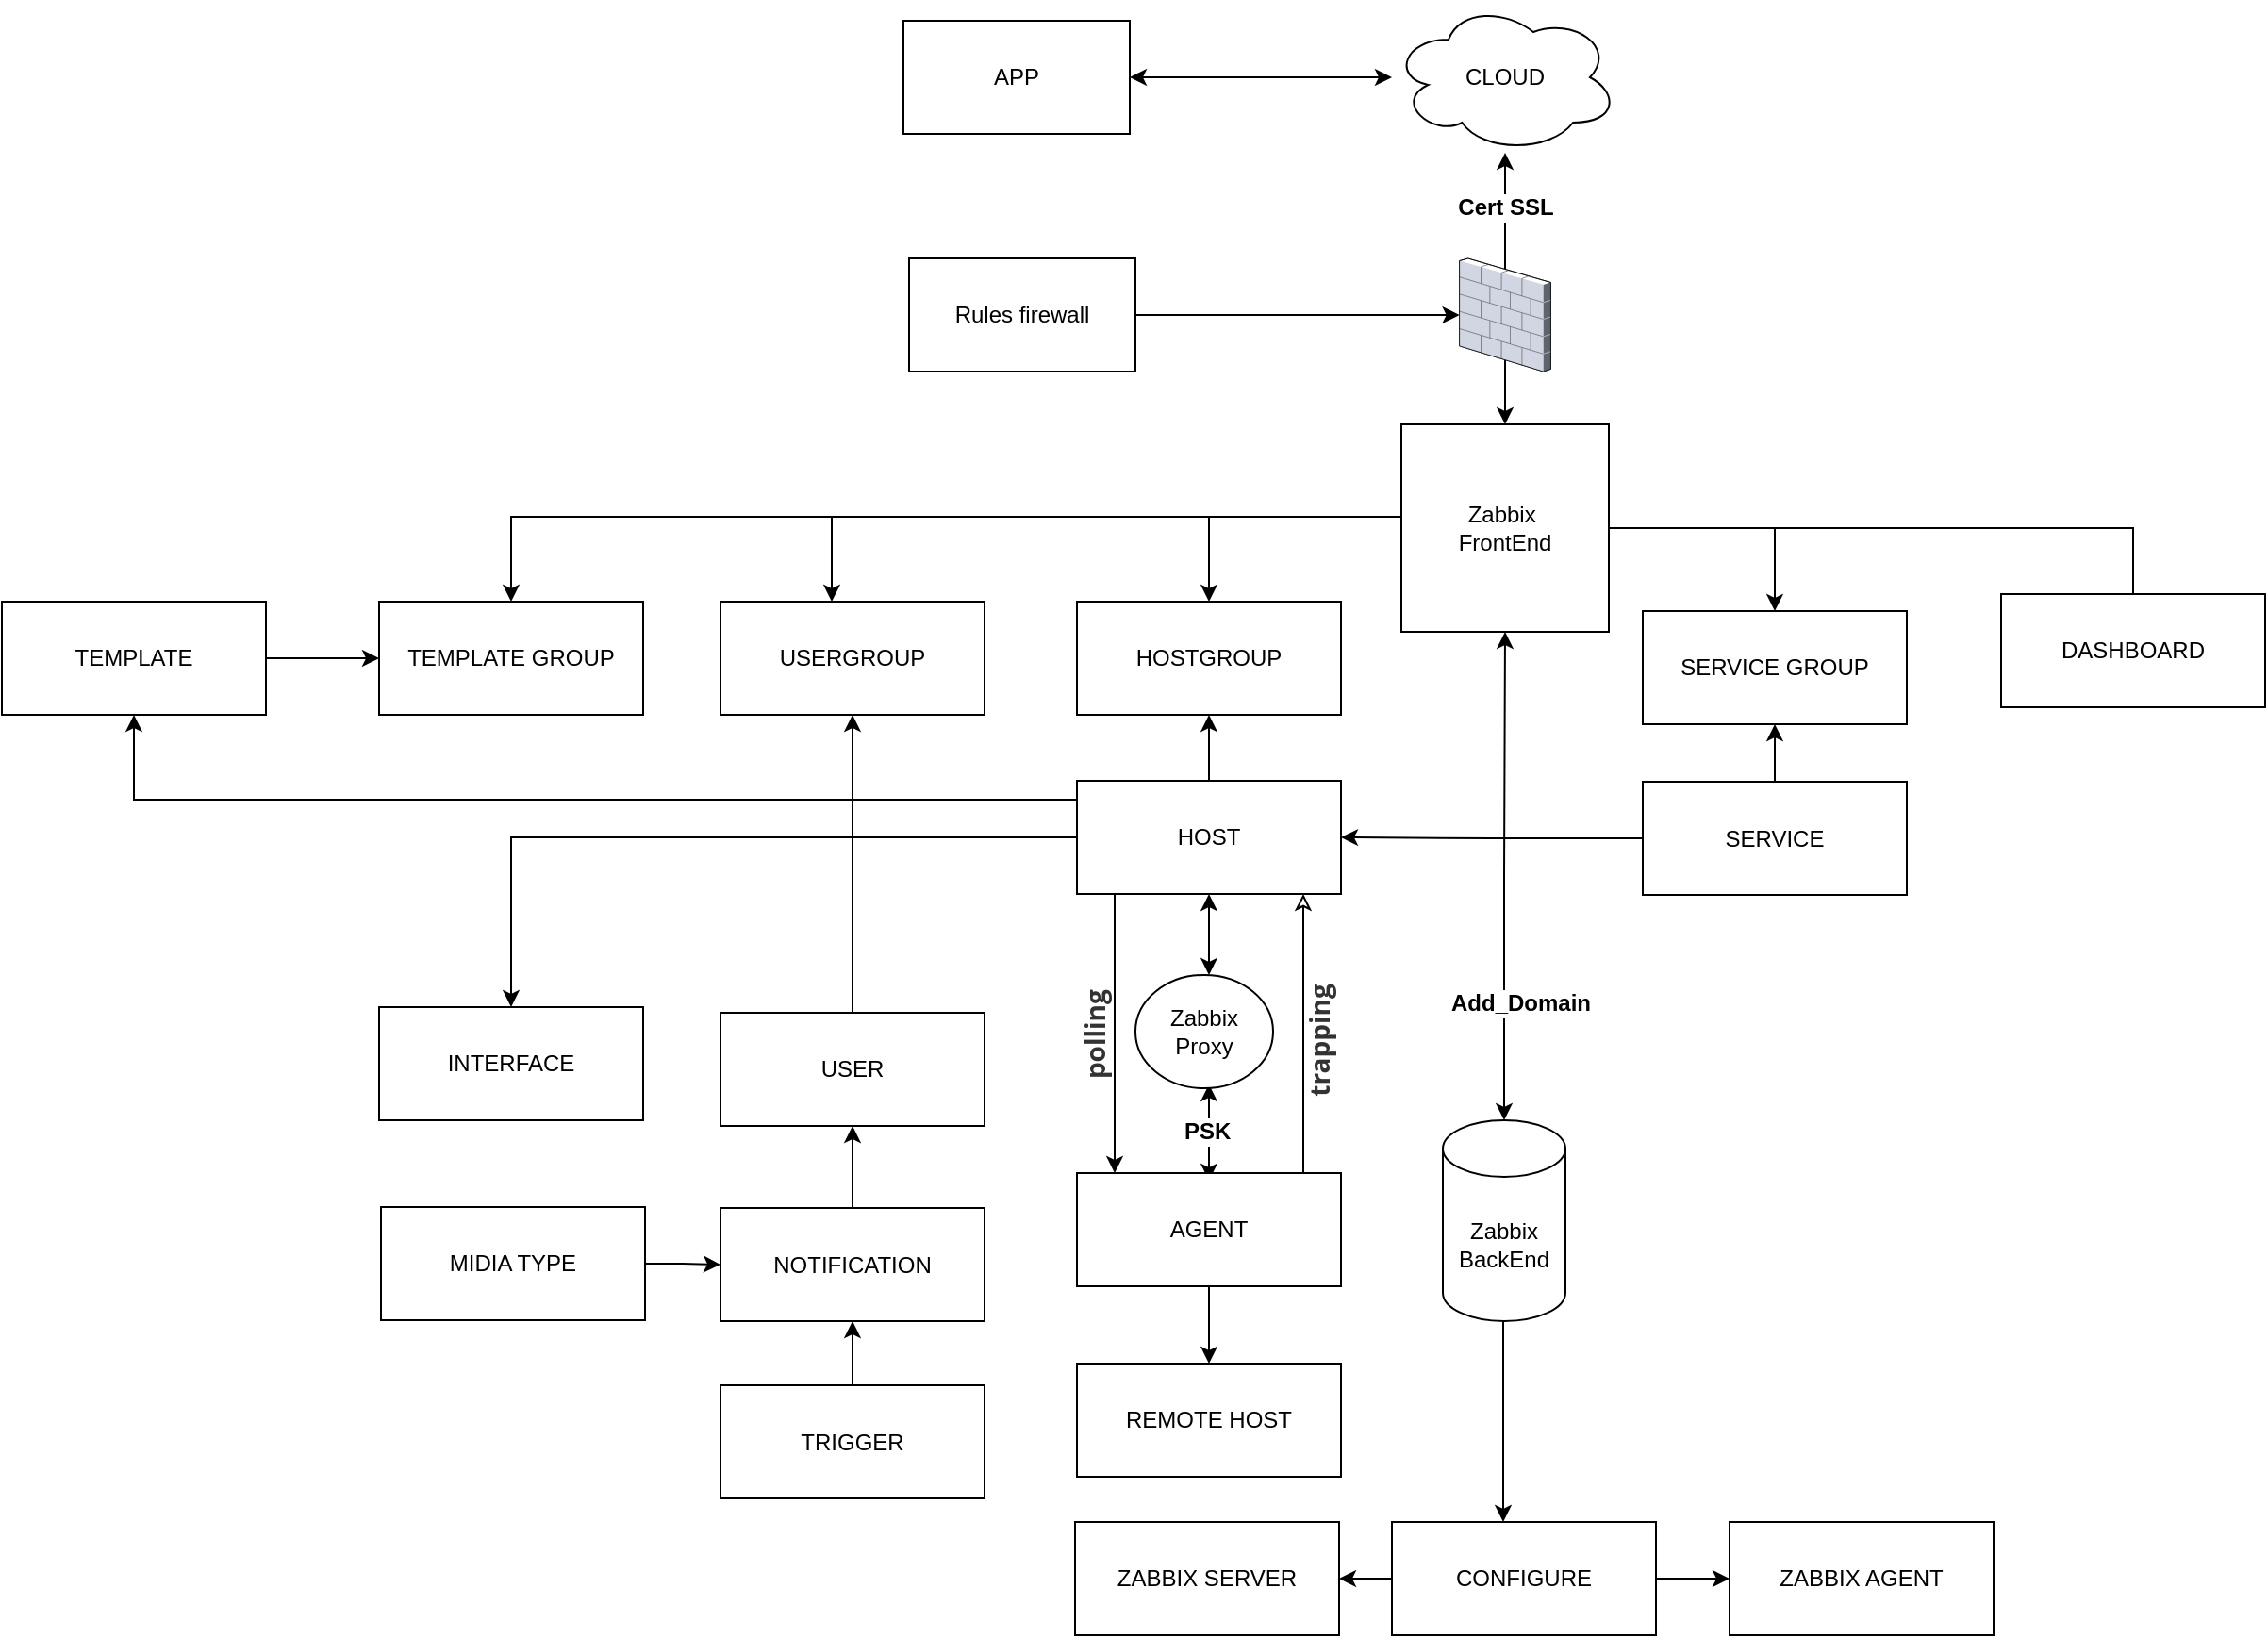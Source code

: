 <mxfile version="26.0.11">
  <diagram name="Page-1" id="xmYILQOxOdcbQQKfgQBH">
    <mxGraphModel dx="1970" dy="1560" grid="1" gridSize="10" guides="1" tooltips="1" connect="1" arrows="1" fold="1" page="1" pageScale="1" pageWidth="850" pageHeight="1100" math="0" shadow="0">
      <root>
        <mxCell id="0" />
        <mxCell id="1" parent="0" />
        <mxCell id="I_nZyF2uMbn7yxlX-DZq-2" value="" style="edgeStyle=orthogonalEdgeStyle;rounded=0;orthogonalLoop=1;jettySize=auto;html=1;endArrow=none;startFill=1;startArrow=classic;" parent="1" source="7FEaSvrpscoCsIPX81Pi-1" target="7FEaSvrpscoCsIPX81Pi-3" edge="1">
          <mxGeometry relative="1" as="geometry" />
        </mxCell>
        <mxCell id="7FEaSvrpscoCsIPX81Pi-1" value="HOSTGROUP" style="rounded=0;whiteSpace=wrap;html=1;" parent="1" vertex="1">
          <mxGeometry x="200" y="152" width="140" height="60" as="geometry" />
        </mxCell>
        <mxCell id="I_nZyF2uMbn7yxlX-DZq-13" value="" style="edgeStyle=orthogonalEdgeStyle;rounded=0;orthogonalLoop=1;jettySize=auto;html=1;exitX=0;exitY=0.5;exitDx=0;exitDy=0;" parent="1" source="7FEaSvrpscoCsIPX81Pi-3" target="I_nZyF2uMbn7yxlX-DZq-1" edge="1">
          <mxGeometry relative="1" as="geometry">
            <mxPoint x="90" y="277" as="targetPoint" />
            <Array as="points">
              <mxPoint x="200" y="257" />
              <mxPoint x="-300" y="257" />
            </Array>
          </mxGeometry>
        </mxCell>
        <mxCell id="McS0gaPzS9fzuC6fe3Yt-12" value="" style="edgeStyle=orthogonalEdgeStyle;rounded=0;orthogonalLoop=1;jettySize=auto;html=1;" parent="1" source="7FEaSvrpscoCsIPX81Pi-3" target="I_nZyF2uMbn7yxlX-DZq-4" edge="1">
          <mxGeometry relative="1" as="geometry">
            <Array as="points">
              <mxPoint x="220" y="417" />
              <mxPoint x="220" y="417" />
            </Array>
          </mxGeometry>
        </mxCell>
        <mxCell id="7FEaSvrpscoCsIPX81Pi-3" value="HOST" style="rounded=0;whiteSpace=wrap;html=1;" parent="1" vertex="1">
          <mxGeometry x="200" y="247" width="140" height="60" as="geometry" />
        </mxCell>
        <mxCell id="7FEaSvrpscoCsIPX81Pi-14" value="" style="edgeStyle=orthogonalEdgeStyle;rounded=0;orthogonalLoop=1;jettySize=auto;html=1;" parent="1" source="7FEaSvrpscoCsIPX81Pi-12" target="7FEaSvrpscoCsIPX81Pi-1" edge="1">
          <mxGeometry relative="1" as="geometry">
            <mxPoint x="390" y="147" as="sourcePoint" />
            <mxPoint x="320" y="157" as="targetPoint" />
            <Array as="points">
              <mxPoint x="270" y="107" />
            </Array>
          </mxGeometry>
        </mxCell>
        <mxCell id="7FEaSvrpscoCsIPX81Pi-21" value="" style="edgeStyle=orthogonalEdgeStyle;rounded=0;orthogonalLoop=1;jettySize=auto;html=1;" parent="1" source="7FEaSvrpscoCsIPX81Pi-12" edge="1">
          <mxGeometry relative="1" as="geometry">
            <Array as="points">
              <mxPoint x="760" y="113" />
            </Array>
            <mxPoint x="760" y="157" as="targetPoint" />
          </mxGeometry>
        </mxCell>
        <mxCell id="7FEaSvrpscoCsIPX81Pi-28" value="" style="edgeStyle=orthogonalEdgeStyle;rounded=0;orthogonalLoop=1;jettySize=auto;html=1;" parent="1" source="7FEaSvrpscoCsIPX81Pi-12" target="G853SdPx_o47AiwNdgev-1" edge="1">
          <mxGeometry relative="1" as="geometry">
            <Array as="points">
              <mxPoint x="-100" y="107" />
            </Array>
          </mxGeometry>
        </mxCell>
        <mxCell id="McS0gaPzS9fzuC6fe3Yt-3" value="" style="edgeStyle=orthogonalEdgeStyle;rounded=0;orthogonalLoop=1;jettySize=auto;html=1;startArrow=classic;startFill=1;" parent="1" source="7FEaSvrpscoCsIPX81Pi-12" target="McS0gaPzS9fzuC6fe3Yt-1" edge="1">
          <mxGeometry relative="1" as="geometry">
            <mxPoint x="427" y="-124" as="targetPoint" />
          </mxGeometry>
        </mxCell>
        <mxCell id="G853SdPx_o47AiwNdgev-5" value="Cert SSL" style="edgeLabel;html=1;align=center;verticalAlign=middle;resizable=0;points=[];fontSize=12;fontStyle=1" parent="McS0gaPzS9fzuC6fe3Yt-3" vertex="1" connectable="0">
          <mxGeometry x="0.104" relative="1" as="geometry">
            <mxPoint y="-36" as="offset" />
          </mxGeometry>
        </mxCell>
        <mxCell id="McS0gaPzS9fzuC6fe3Yt-16" value="" style="edgeStyle=orthogonalEdgeStyle;rounded=0;orthogonalLoop=1;jettySize=auto;html=1;" parent="1" source="7FEaSvrpscoCsIPX81Pi-12" target="7FEaSvrpscoCsIPX81Pi-19" edge="1">
          <mxGeometry relative="1" as="geometry">
            <mxPoint x="577" y="113" as="targetPoint" />
            <Array as="points">
              <mxPoint x="570" y="113" />
            </Array>
          </mxGeometry>
        </mxCell>
        <mxCell id="G853SdPx_o47AiwNdgev-3" value="" style="edgeStyle=orthogonalEdgeStyle;rounded=0;orthogonalLoop=1;jettySize=auto;html=1;" parent="1" source="7FEaSvrpscoCsIPX81Pi-12" target="7FEaSvrpscoCsIPX81Pi-27" edge="1">
          <mxGeometry relative="1" as="geometry">
            <Array as="points">
              <mxPoint x="70" y="107" />
            </Array>
          </mxGeometry>
        </mxCell>
        <mxCell id="7FEaSvrpscoCsIPX81Pi-12" value="Zabbix&amp;nbsp;&lt;div&gt;FrontEnd&lt;/div&gt;" style="whiteSpace=wrap;html=1;aspect=fixed;" parent="1" vertex="1">
          <mxGeometry x="372" y="58" width="110" height="110" as="geometry" />
        </mxCell>
        <mxCell id="7FEaSvrpscoCsIPX81Pi-17" value="" style="edgeStyle=orthogonalEdgeStyle;rounded=0;orthogonalLoop=1;jettySize=auto;html=1;startArrow=classic;startFill=1;" parent="1" source="7FEaSvrpscoCsIPX81Pi-16" target="7FEaSvrpscoCsIPX81Pi-12" edge="1">
          <mxGeometry relative="1" as="geometry" />
        </mxCell>
        <mxCell id="G853SdPx_o47AiwNdgev-15" value="" style="edgeStyle=orthogonalEdgeStyle;rounded=0;orthogonalLoop=1;jettySize=auto;html=1;" parent="1" source="7FEaSvrpscoCsIPX81Pi-16" edge="1">
          <mxGeometry relative="1" as="geometry">
            <mxPoint x="415.5" y="533.5" as="sourcePoint" />
            <mxPoint x="426" y="640" as="targetPoint" />
          </mxGeometry>
        </mxCell>
        <mxCell id="7FEaSvrpscoCsIPX81Pi-16" value="Zabbix BackEnd" style="shape=cylinder3;whiteSpace=wrap;html=1;boundedLbl=1;backgroundOutline=1;size=15;" parent="1" vertex="1">
          <mxGeometry x="394" y="427" width="65" height="106.5" as="geometry" />
        </mxCell>
        <mxCell id="7FEaSvrpscoCsIPX81Pi-23" value="" style="edgeStyle=orthogonalEdgeStyle;rounded=0;orthogonalLoop=1;jettySize=auto;html=1;endArrow=none;startFill=1;startArrow=classic;" parent="1" source="7FEaSvrpscoCsIPX81Pi-19" target="7FEaSvrpscoCsIPX81Pi-22" edge="1">
          <mxGeometry relative="1" as="geometry" />
        </mxCell>
        <mxCell id="7FEaSvrpscoCsIPX81Pi-19" value="SERVICE GROUP" style="rounded=0;whiteSpace=wrap;html=1;" parent="1" vertex="1">
          <mxGeometry x="500" y="157" width="140" height="60" as="geometry" />
        </mxCell>
        <mxCell id="7FEaSvrpscoCsIPX81Pi-26" value="" style="edgeStyle=orthogonalEdgeStyle;rounded=0;orthogonalLoop=1;jettySize=auto;html=1;" parent="1" source="7FEaSvrpscoCsIPX81Pi-22" target="7FEaSvrpscoCsIPX81Pi-3" edge="1">
          <mxGeometry relative="1" as="geometry">
            <mxPoint x="463" y="290.5" as="targetPoint" />
          </mxGeometry>
        </mxCell>
        <mxCell id="G853SdPx_o47AiwNdgev-6" value="&lt;b&gt;&lt;font style=&quot;font-size: 12px;&quot;&gt;Add_Domain&lt;/font&gt;&lt;/b&gt;" style="edgeLabel;html=1;align=center;verticalAlign=middle;resizable=0;points=[];" parent="7FEaSvrpscoCsIPX81Pi-26" vertex="1" connectable="0">
          <mxGeometry x="-0.065" y="-1" relative="1" as="geometry">
            <mxPoint x="10" y="88" as="offset" />
          </mxGeometry>
        </mxCell>
        <mxCell id="7FEaSvrpscoCsIPX81Pi-22" value="SERVICE" style="rounded=0;whiteSpace=wrap;html=1;" parent="1" vertex="1">
          <mxGeometry x="500" y="247.5" width="140" height="60" as="geometry" />
        </mxCell>
        <mxCell id="McS0gaPzS9fzuC6fe3Yt-7" value="" style="edgeStyle=orthogonalEdgeStyle;rounded=0;orthogonalLoop=1;jettySize=auto;html=1;endArrow=none;startFill=1;startArrow=classic;" parent="1" source="7FEaSvrpscoCsIPX81Pi-27" target="McS0gaPzS9fzuC6fe3Yt-6" edge="1">
          <mxGeometry relative="1" as="geometry" />
        </mxCell>
        <mxCell id="7FEaSvrpscoCsIPX81Pi-27" value="USERGROUP" style="rounded=0;whiteSpace=wrap;html=1;" parent="1" vertex="1">
          <mxGeometry x="11" y="152" width="140" height="60" as="geometry" />
        </mxCell>
        <mxCell id="G853SdPx_o47AiwNdgev-4" value="" style="edgeStyle=orthogonalEdgeStyle;rounded=0;orthogonalLoop=1;jettySize=auto;html=1;" parent="1" source="I_nZyF2uMbn7yxlX-DZq-1" target="G853SdPx_o47AiwNdgev-1" edge="1">
          <mxGeometry relative="1" as="geometry" />
        </mxCell>
        <mxCell id="I_nZyF2uMbn7yxlX-DZq-1" value="TEMPLATE" style="rounded=0;whiteSpace=wrap;html=1;" parent="1" vertex="1">
          <mxGeometry x="-370" y="152" width="140" height="60" as="geometry" />
        </mxCell>
        <mxCell id="I_nZyF2uMbn7yxlX-DZq-8" value="" style="edgeStyle=orthogonalEdgeStyle;rounded=0;orthogonalLoop=1;jettySize=auto;html=1;startArrow=classic;startFill=1;" parent="1" edge="1">
          <mxGeometry relative="1" as="geometry">
            <mxPoint x="270" y="459" as="sourcePoint" />
            <mxPoint x="270" y="408" as="targetPoint" />
            <Array as="points">
              <mxPoint x="270" y="441" />
              <mxPoint x="270" y="441" />
            </Array>
          </mxGeometry>
        </mxCell>
        <mxCell id="I_nZyF2uMbn7yxlX-DZq-4" value="AGENT" style="rounded=0;whiteSpace=wrap;html=1;" parent="1" vertex="1">
          <mxGeometry x="200" y="455" width="140" height="60" as="geometry" />
        </mxCell>
        <mxCell id="I_nZyF2uMbn7yxlX-DZq-9" value="" style="edgeStyle=orthogonalEdgeStyle;rounded=0;orthogonalLoop=1;jettySize=auto;html=1;startArrow=classic;startFill=1;" parent="1" edge="1">
          <mxGeometry relative="1" as="geometry">
            <mxPoint x="270" y="350" as="sourcePoint" />
            <mxPoint x="270" y="307" as="targetPoint" />
          </mxGeometry>
        </mxCell>
        <mxCell id="dGcoPA0nN6RtC62RvCoz-1" value="PSK" style="edgeLabel;html=1;align=left;verticalAlign=middle;resizable=0;points=[];fontStyle=1;fontSize=12;" parent="I_nZyF2uMbn7yxlX-DZq-9" vertex="1" connectable="0">
          <mxGeometry x="0.023" y="1" relative="1" as="geometry">
            <mxPoint x="-14" y="105" as="offset" />
          </mxGeometry>
        </mxCell>
        <mxCell id="I_nZyF2uMbn7yxlX-DZq-7" value="Zabbix&lt;div&gt;Proxy&lt;/div&gt;" style="ellipse;whiteSpace=wrap;html=1;" parent="1" vertex="1">
          <mxGeometry x="231" y="350" width="73" height="60" as="geometry" />
        </mxCell>
        <mxCell id="I_nZyF2uMbn7yxlX-DZq-11" value="" style="edgeStyle=orthogonalEdgeStyle;rounded=0;orthogonalLoop=1;jettySize=auto;html=1;endArrow=none;startFill=1;startArrow=classic;" parent="1" source="I_nZyF2uMbn7yxlX-DZq-10" target="I_nZyF2uMbn7yxlX-DZq-4" edge="1">
          <mxGeometry relative="1" as="geometry" />
        </mxCell>
        <mxCell id="I_nZyF2uMbn7yxlX-DZq-10" value="REMOTE HOST" style="rounded=0;whiteSpace=wrap;html=1;" parent="1" vertex="1">
          <mxGeometry x="200" y="556" width="140" height="60" as="geometry" />
        </mxCell>
        <mxCell id="I_nZyF2uMbn7yxlX-DZq-18" value="" style="edgeStyle=orthogonalEdgeStyle;rounded=0;orthogonalLoop=1;jettySize=auto;html=1;endArrow=none;startFill=1;startArrow=classic;entryX=0;entryY=0.5;entryDx=0;entryDy=0;" parent="1" source="I_nZyF2uMbn7yxlX-DZq-14" target="7FEaSvrpscoCsIPX81Pi-3" edge="1">
          <mxGeometry relative="1" as="geometry">
            <Array as="points">
              <mxPoint x="-100" y="277" />
            </Array>
          </mxGeometry>
        </mxCell>
        <mxCell id="I_nZyF2uMbn7yxlX-DZq-14" value="INTERFACE" style="rounded=0;whiteSpace=wrap;html=1;" parent="1" vertex="1">
          <mxGeometry x="-170" y="367" width="140" height="60" as="geometry" />
        </mxCell>
        <mxCell id="McS0gaPzS9fzuC6fe3Yt-5" value="" style="edgeStyle=orthogonalEdgeStyle;rounded=0;orthogonalLoop=1;jettySize=auto;html=1;startArrow=classic;startFill=1;" parent="1" source="McS0gaPzS9fzuC6fe3Yt-1" target="McS0gaPzS9fzuC6fe3Yt-4" edge="1">
          <mxGeometry relative="1" as="geometry" />
        </mxCell>
        <mxCell id="McS0gaPzS9fzuC6fe3Yt-1" value="CLOUD" style="ellipse;shape=cloud;whiteSpace=wrap;html=1;" parent="1" vertex="1">
          <mxGeometry x="367" y="-166" width="120" height="80" as="geometry" />
        </mxCell>
        <mxCell id="McS0gaPzS9fzuC6fe3Yt-4" value="APP" style="rounded=0;whiteSpace=wrap;html=1;" parent="1" vertex="1">
          <mxGeometry x="108" y="-156" width="120" height="60" as="geometry" />
        </mxCell>
        <mxCell id="McS0gaPzS9fzuC6fe3Yt-6" value="USER" style="rounded=0;whiteSpace=wrap;html=1;" parent="1" vertex="1">
          <mxGeometry x="11" y="370" width="140" height="60" as="geometry" />
        </mxCell>
        <mxCell id="McS0gaPzS9fzuC6fe3Yt-13" value="" style="edgeStyle=orthogonalEdgeStyle;rounded=0;orthogonalLoop=1;jettySize=auto;html=1;" parent="1" source="McS0gaPzS9fzuC6fe3Yt-8" target="McS0gaPzS9fzuC6fe3Yt-6" edge="1">
          <mxGeometry relative="1" as="geometry" />
        </mxCell>
        <mxCell id="McS0gaPzS9fzuC6fe3Yt-8" value="NOTIFICATION" style="rounded=0;whiteSpace=wrap;html=1;" parent="1" vertex="1">
          <mxGeometry x="11" y="473.5" width="140" height="60" as="geometry" />
        </mxCell>
        <mxCell id="McS0gaPzS9fzuC6fe3Yt-14" value="DASHBOARD" style="rounded=0;whiteSpace=wrap;html=1;" parent="1" vertex="1">
          <mxGeometry x="690" y="148" width="140" height="60" as="geometry" />
        </mxCell>
        <mxCell id="McS0gaPzS9fzuC6fe3Yt-17" value="&lt;span style=&quot;color: rgb(51, 51, 51); font-family: &amp;quot;Open Sans&amp;quot;, sans-serif; text-align: start; text-wrap-mode: wrap; background-color: rgb(255, 255, 255);&quot;&gt;&lt;font style=&quot;font-size: 14px;&quot;&gt;polling&amp;nbsp;&lt;/font&gt;&lt;/span&gt;" style="text;html=1;align=center;verticalAlign=middle;resizable=0;points=[];autosize=1;strokeColor=none;fillColor=none;rotation=-90;fontStyle=1" parent="1" vertex="1">
          <mxGeometry x="175" y="365" width="70" height="30" as="geometry" />
        </mxCell>
        <mxCell id="McS0gaPzS9fzuC6fe3Yt-19" value="" style="edgeStyle=orthogonalEdgeStyle;rounded=0;orthogonalLoop=1;jettySize=auto;html=1;startArrow=classic;startFill=0;endArrow=none;" parent="1" source="7FEaSvrpscoCsIPX81Pi-3" target="I_nZyF2uMbn7yxlX-DZq-4" edge="1">
          <mxGeometry relative="1" as="geometry">
            <mxPoint x="319" y="314" as="sourcePoint" />
            <mxPoint x="319" y="462" as="targetPoint" />
            <Array as="points">
              <mxPoint x="320" y="377" />
              <mxPoint x="320" y="377" />
            </Array>
          </mxGeometry>
        </mxCell>
        <mxCell id="McS0gaPzS9fzuC6fe3Yt-20" value="&lt;span style=&quot;color: rgb(51, 51, 51); font-family: &amp;quot;Open Sans&amp;quot;, sans-serif; text-align: start; text-wrap-mode: wrap; background-color: rgb(255, 255, 255);&quot;&gt;&lt;font style=&quot;font-size: 14px;&quot;&gt;trapping&lt;/font&gt;&lt;/span&gt;" style="text;html=1;align=center;verticalAlign=middle;resizable=0;points=[];autosize=1;strokeColor=none;fillColor=none;rotation=-90;fontStyle=1" parent="1" vertex="1">
          <mxGeometry x="294" y="370" width="70" height="30" as="geometry" />
        </mxCell>
        <mxCell id="G853SdPx_o47AiwNdgev-1" value="TEMPLATE GROUP" style="rounded=0;whiteSpace=wrap;html=1;" parent="1" vertex="1">
          <mxGeometry x="-170" y="152" width="140" height="60" as="geometry" />
        </mxCell>
        <mxCell id="G853SdPx_o47AiwNdgev-7" value="" style="verticalLabelPosition=bottom;sketch=0;aspect=fixed;html=1;verticalAlign=top;strokeColor=none;align=center;outlineConnect=0;shape=mxgraph.citrix.firewall;" parent="1" vertex="1">
          <mxGeometry x="402.8" y="-30" width="48.39" height="60" as="geometry" />
        </mxCell>
        <mxCell id="G853SdPx_o47AiwNdgev-13" value="" style="edgeStyle=orthogonalEdgeStyle;rounded=0;orthogonalLoop=1;jettySize=auto;html=1;" parent="1" source="G853SdPx_o47AiwNdgev-11" target="G853SdPx_o47AiwNdgev-7" edge="1">
          <mxGeometry relative="1" as="geometry">
            <mxPoint x="331" y="-10" as="targetPoint" />
          </mxGeometry>
        </mxCell>
        <mxCell id="G853SdPx_o47AiwNdgev-11" value="Rules firewall" style="rounded=0;whiteSpace=wrap;html=1;" parent="1" vertex="1">
          <mxGeometry x="111" y="-30" width="120" height="60" as="geometry" />
        </mxCell>
        <mxCell id="G853SdPx_o47AiwNdgev-18" value="" style="edgeStyle=orthogonalEdgeStyle;rounded=0;orthogonalLoop=1;jettySize=auto;html=1;" parent="1" source="G853SdPx_o47AiwNdgev-16" target="G853SdPx_o47AiwNdgev-17" edge="1">
          <mxGeometry relative="1" as="geometry" />
        </mxCell>
        <mxCell id="G853SdPx_o47AiwNdgev-20" value="" style="edgeStyle=orthogonalEdgeStyle;rounded=0;orthogonalLoop=1;jettySize=auto;html=1;" parent="1" source="G853SdPx_o47AiwNdgev-16" target="G853SdPx_o47AiwNdgev-19" edge="1">
          <mxGeometry relative="1" as="geometry" />
        </mxCell>
        <mxCell id="G853SdPx_o47AiwNdgev-16" value="CONFIGURE" style="rounded=0;whiteSpace=wrap;html=1;" parent="1" vertex="1">
          <mxGeometry x="367" y="640" width="140" height="60" as="geometry" />
        </mxCell>
        <mxCell id="G853SdPx_o47AiwNdgev-17" value="ZABBIX SERVER" style="rounded=0;whiteSpace=wrap;html=1;" parent="1" vertex="1">
          <mxGeometry x="199" y="640" width="140" height="60" as="geometry" />
        </mxCell>
        <mxCell id="G853SdPx_o47AiwNdgev-19" value="ZABBIX AGENT" style="rounded=0;whiteSpace=wrap;html=1;" parent="1" vertex="1">
          <mxGeometry x="546" y="640" width="140" height="60" as="geometry" />
        </mxCell>
        <mxCell id="Yr5YWR8vYJplp38NHzuM-2" value="" style="edgeStyle=orthogonalEdgeStyle;rounded=0;orthogonalLoop=1;jettySize=auto;html=1;" edge="1" parent="1" source="Yr5YWR8vYJplp38NHzuM-1" target="McS0gaPzS9fzuC6fe3Yt-8">
          <mxGeometry relative="1" as="geometry" />
        </mxCell>
        <mxCell id="Yr5YWR8vYJplp38NHzuM-1" value="MIDIA TYPE" style="rounded=0;whiteSpace=wrap;html=1;" vertex="1" parent="1">
          <mxGeometry x="-169" y="473" width="140" height="60" as="geometry" />
        </mxCell>
        <mxCell id="Yr5YWR8vYJplp38NHzuM-4" value="" style="edgeStyle=orthogonalEdgeStyle;rounded=0;orthogonalLoop=1;jettySize=auto;html=1;" edge="1" parent="1" source="Yr5YWR8vYJplp38NHzuM-3" target="McS0gaPzS9fzuC6fe3Yt-8">
          <mxGeometry relative="1" as="geometry" />
        </mxCell>
        <mxCell id="Yr5YWR8vYJplp38NHzuM-3" value="TRIGGER" style="rounded=0;whiteSpace=wrap;html=1;" vertex="1" parent="1">
          <mxGeometry x="11" y="567.5" width="140" height="60" as="geometry" />
        </mxCell>
      </root>
    </mxGraphModel>
  </diagram>
</mxfile>
